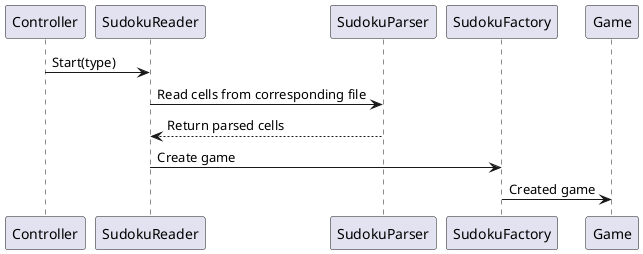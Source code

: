 @startuml sequence
participant Controller
participant SudokuReader
participant SudokuParser
participant SudokuFactory
participant Game

Controller->SudokuReader : Start(type)
SudokuReader->SudokuParser : Read cells from corresponding file
SudokuReader<--SudokuParser : Return parsed cells
SudokuReader->SudokuFactory : Create game
SudokuFactory->Game : Created game

@enduml